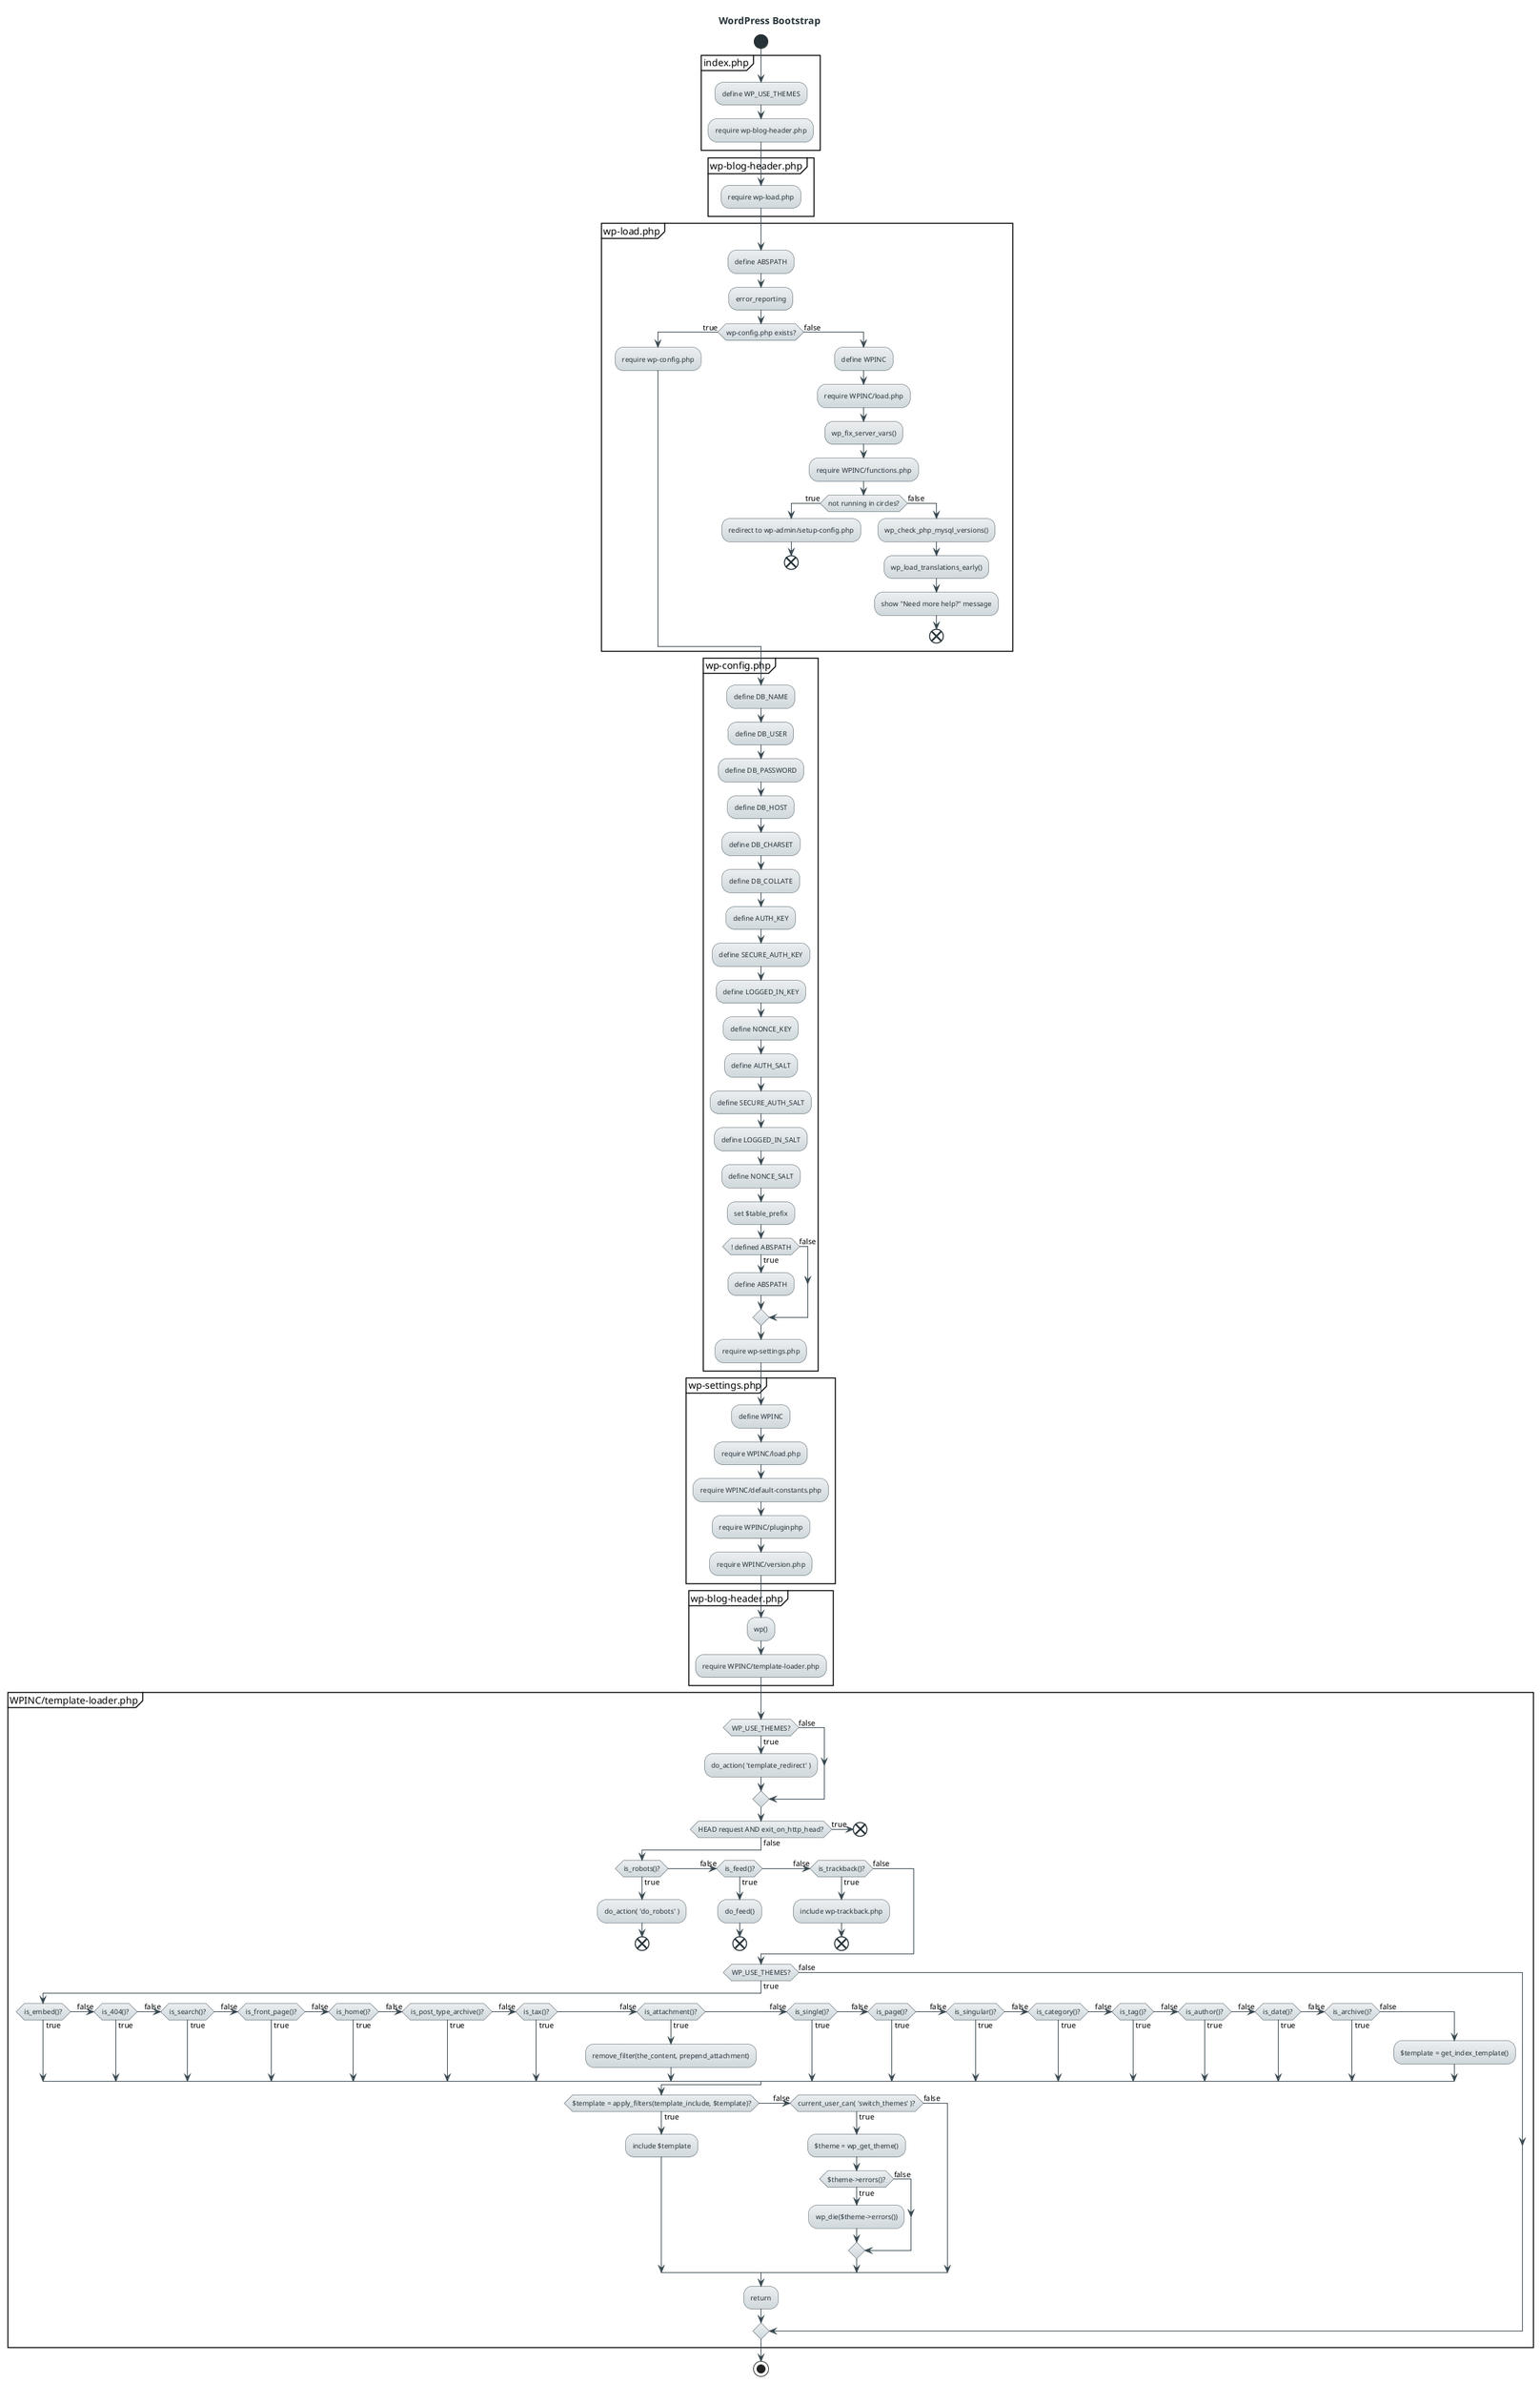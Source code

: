 @startuml

title WordPress Bootstrap

skinparam title {
  FontColor #263238
}

skinparam class {
  BackgroundColor #ECEFF1-#CFD8DC
  BorderColor #37474F
  ArrowColor #37474F
  FontColor #263238
  FontStyle bold
  FontSize 11
  Attribute {
    FontColor #263238
  }
}

skinparam activity {
  BackgroundColor #ECEFF1-#CFD8DC
  BorderColor #37474F
  ArrowColor #37474F
  StartColor #263238
  EndColor #263238
  BarColor #263238
  FontColor #263238
  FontStyle plain
  FontSize 10
}

skinparam circledCharacter {
  FontColor #263238
  FontSize 10
  FontName Helvetica
  Radius 7
}

skinparam package {
  BackgroundColor #FFFFFF-#ECEFF1
  BorderColor #37474F
  FontColor #263238
}

skinparam note {
  BackgroundColor #FFECB3-#FFE082
  BorderColor #FF6F00
  FontColor #3E2723
  FontSize 11
}

start

partition index.php {
  :define WP_USE_THEMES;
  :require wp-blog-header.php;
}

partition wp-blog-header.php {
  :require wp-load.php;
}

partition wp-load.php {
  :define ABSPATH;
  :error_reporting;
  if (wp-config.php exists?) then (true)
    :require wp-config.php;
  else (false)
    :define WPINC;
    :require WPINC/load.php;
    :wp_fix_server_vars();
    :require WPINC/functions.php;
    if (not running in circles?) then (true)
      :redirect to wp-admin/setup-config.php;
      end
    else (false)
      :wp_check_php_mysql_versions();
      :wp_load_translations_early();
      :show "Need more help?" message;
      end
    endif
  endif
}

partition wp-config.php {
  :define DB_NAME;
  :define DB_USER;
  :define DB_PASSWORD;
  :define DB_HOST;
  :define DB_CHARSET;
  :define DB_COLLATE;
  :define AUTH_KEY;
  :define SECURE_AUTH_KEY;
  :define LOGGED_IN_KEY;
  :define NONCE_KEY;
  :define AUTH_SALT;
  :define SECURE_AUTH_SALT;
  :define LOGGED_IN_SALT;
  :define NONCE_SALT;
  :set $table_prefix;
  if (! defined ABSPATH) then (true)
    :define ABSPATH;
  else (false)
  endif
  :require wp-settings.php;
}

partition wp-settings.php {
  :define WPINC;
  :require WPINC/load.php;
  :require WPINC/default-constants.php;
  :require WPINC/pluginphp;
  :require WPINC/version.php;
}



partition wp-blog-header.php {
  :wp();
  :require WPINC/template-loader.php;
}

partition WPINC/template-loader.php {
  if (WP_USE_THEMES?) then (true)
    :do_action( 'template_redirect' );
  else (false)
  endif
  if (HEAD request AND exit_on_http_head?) then (true)
    end
  else (false)
  endif
  if (is_robots()?) then (true)
    :do_action( 'do_robots' );
    end
  (false) elseif (is_feed()?) then (true)
    :do_feed();
    end
  (false) elseif (is_trackback()?) then (true)
    :include wp-trackback.php;
    end
  else (false)
  endif

	if (WP_USE_THEMES?) then (true)
		if (is_embed()?) then (true)
		(false) elseif (is_404()?) then (true)
		(false) elseif (is_search()?) then (true)
		(false) elseif (is_front_page()?) then (true)
		(false) elseif (is_home()?) then (true)
		(false) elseif (is_post_type_archive()?) then (true)
		(false) elseif (is_tax()?) then (true)
		(false) elseif (is_attachment()?) then (true)
			:remove_filter(the_content, prepend_attachment);
		(false) elseif (is_single()?) then (true)
		(false) elseif (is_page()?) then (true)
		(false) elseif (is_singular()?) then (true)
		(false) elseif (is_category()?) then (true)
		(false) elseif (is_tag()?) then (true)
		(false) elseif (is_author()?) then (true)
		(false) elseif (is_date()?) then (true)
		(false) elseif (is_archive()?) then (true)
		else (false)
			:$template = get_index_template();
		endif
		if ($template = apply_filters(template_include, $template)?) then (true)
			:include $template;
		(false) elseif (current_user_can( 'switch_themes' )?) then (true)
			:$theme = wp_get_theme();
			if ($theme->errors()?) then (true)
				:wp_die($theme->errors());
			else (false)
			endif
		else (false)
		endif
		:return;
	else (false)
	endif

}

stop

@enduml

